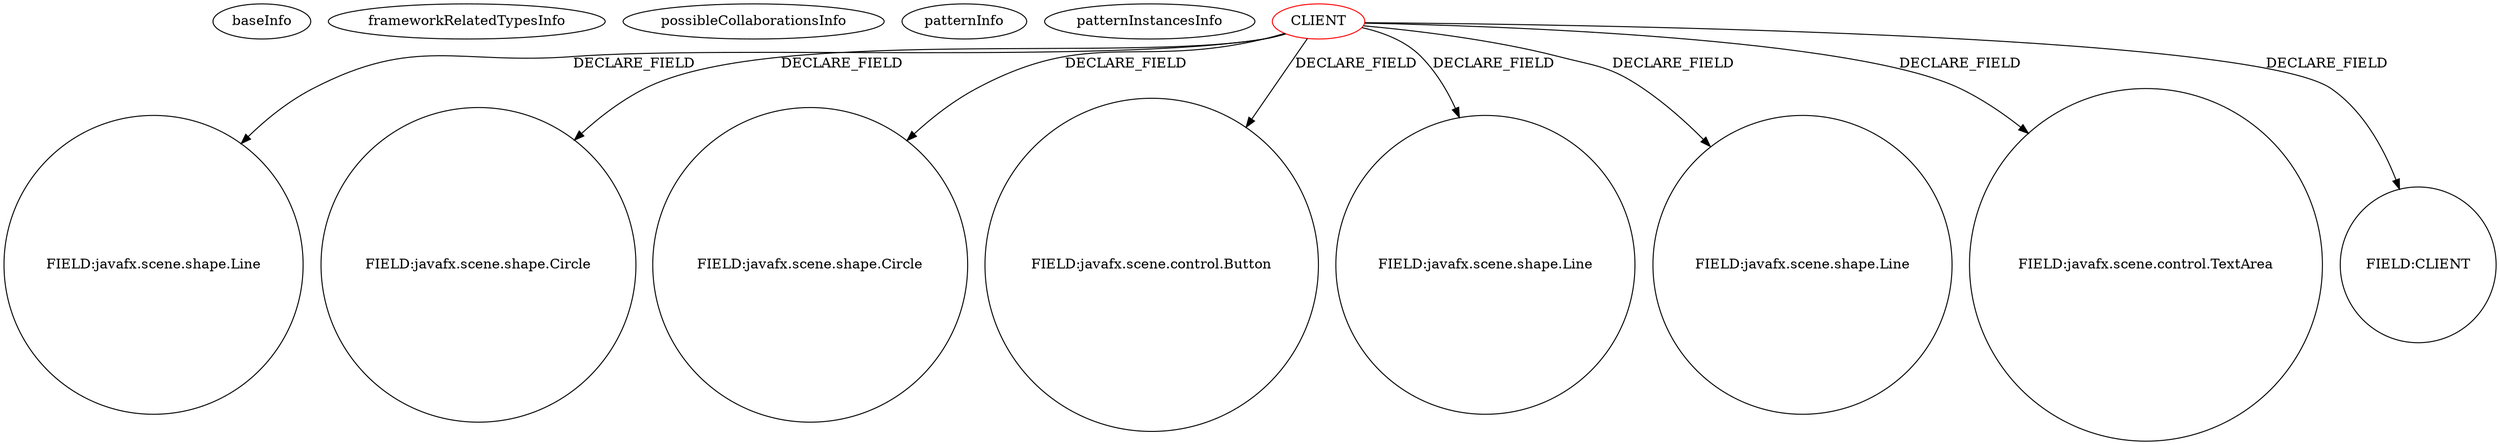 digraph {
baseInfo[graphId=8,category="pattern",isAnonymous=false,possibleRelation=false]
frameworkRelatedTypesInfo[]
possibleCollaborationsInfo[]
patternInfo[frequency=3.0,patternRootClient=0]
patternInstancesInfo[0="josesoler7-agendavital~/josesoler7-agendavital/agendavital-master/src/agendavital/vista/FXMLAnadirNoticiaController.java~FXMLAnadirNoticiaController~3367",1="josesoler7-agendavital~/josesoler7-agendavital/agendavital-master/src/agendavital/vista/FXMLAnadirMomentoController.java~FXMLAnadirMomentoController~3384",2="josesoler7-agendavital~/josesoler7-agendavital/agendavital-master/src/agendavital/vista/FXMLMomentoController.java~FXMLMomentoController~3370"]
0[label="CLIENT",vertexType="ROOT_CLIENT_CLASS_DECLARATION",isFrameworkType=false,color=red]
27[label="FIELD:javafx.scene.shape.Line",vertexType="FIELD_DECLARATION",isFrameworkType=false,shape=circle]
10[label="FIELD:javafx.scene.shape.Circle",vertexType="FIELD_DECLARATION",isFrameworkType=false,shape=circle]
12[label="FIELD:javafx.scene.shape.Circle",vertexType="FIELD_DECLARATION",isFrameworkType=false,shape=circle]
4[label="FIELD:javafx.scene.control.Button",vertexType="FIELD_DECLARATION",isFrameworkType=false,shape=circle]
25[label="FIELD:javafx.scene.shape.Line",vertexType="FIELD_DECLARATION",isFrameworkType=false,shape=circle]
29[label="FIELD:javafx.scene.shape.Line",vertexType="FIELD_DECLARATION",isFrameworkType=false,shape=circle]
23[label="FIELD:javafx.scene.control.TextArea",vertexType="FIELD_DECLARATION",isFrameworkType=false,shape=circle]
17[label="FIELD:CLIENT",vertexType="FIELD_DECLARATION",isFrameworkType=false,shape=circle]
0->10[label="DECLARE_FIELD"]
0->4[label="DECLARE_FIELD"]
0->17[label="DECLARE_FIELD"]
0->23[label="DECLARE_FIELD"]
0->27[label="DECLARE_FIELD"]
0->29[label="DECLARE_FIELD"]
0->12[label="DECLARE_FIELD"]
0->25[label="DECLARE_FIELD"]
}
